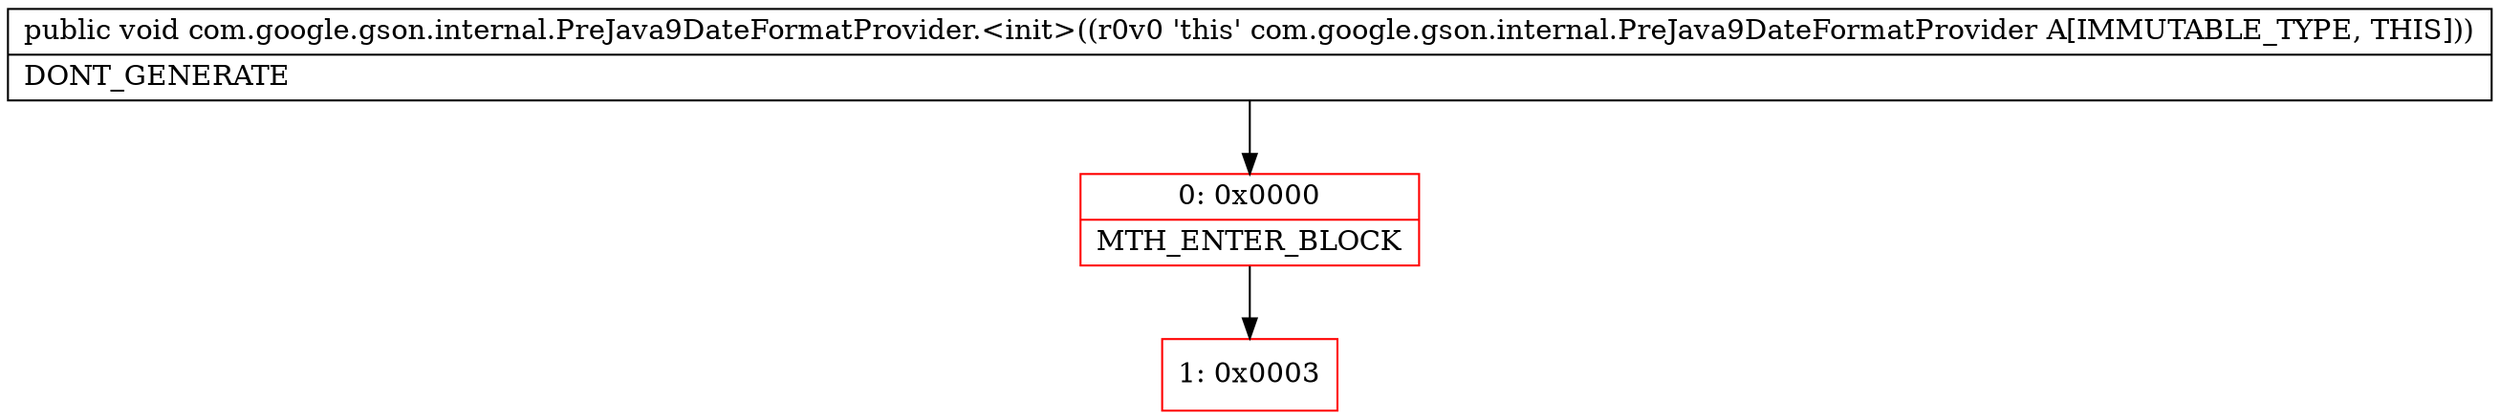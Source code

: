 digraph "CFG forcom.google.gson.internal.PreJava9DateFormatProvider.\<init\>()V" {
subgraph cluster_Region_852298165 {
label = "R(0)";
node [shape=record,color=blue];
}
Node_0 [shape=record,color=red,label="{0\:\ 0x0000|MTH_ENTER_BLOCK\l}"];
Node_1 [shape=record,color=red,label="{1\:\ 0x0003}"];
MethodNode[shape=record,label="{public void com.google.gson.internal.PreJava9DateFormatProvider.\<init\>((r0v0 'this' com.google.gson.internal.PreJava9DateFormatProvider A[IMMUTABLE_TYPE, THIS]))  | DONT_GENERATE\l}"];
MethodNode -> Node_0;
Node_0 -> Node_1;
}

